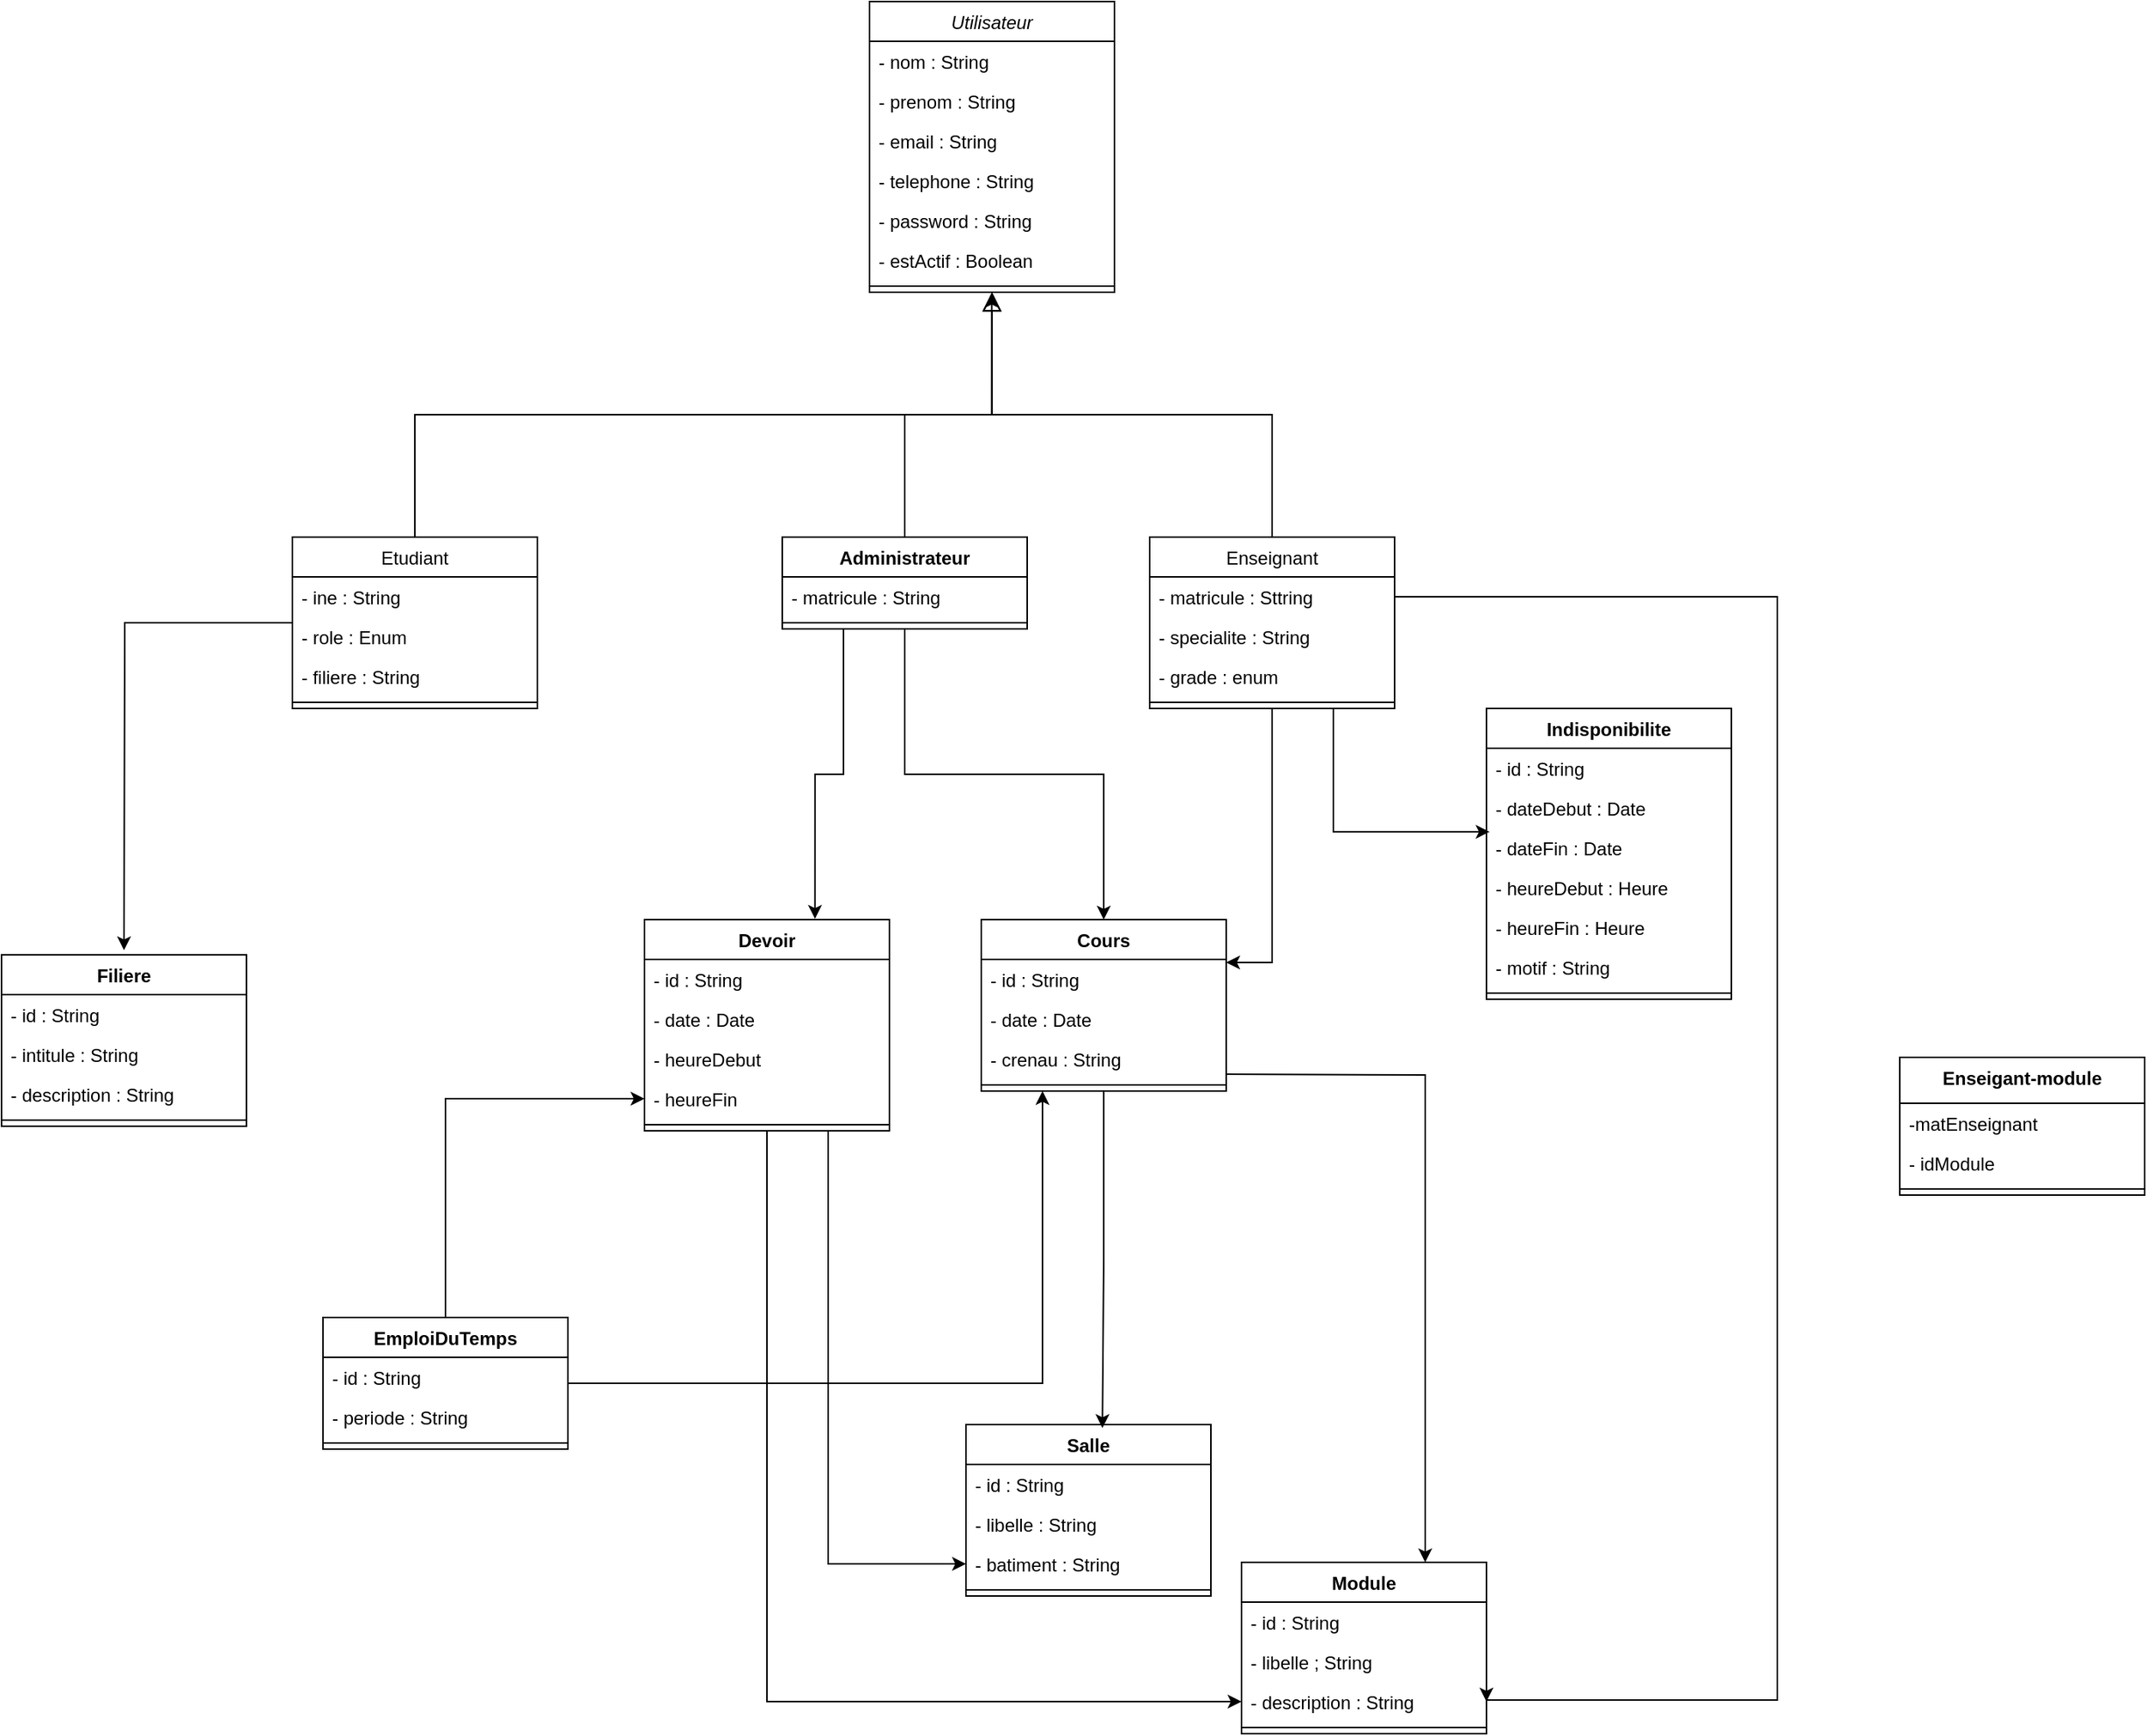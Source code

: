 <mxfile version="26.1.1">
  <diagram id="C5RBs43oDa-KdzZeNtuy" name="Page-1">
    <mxGraphModel dx="2149" dy="949" grid="1" gridSize="10" guides="1" tooltips="1" connect="1" arrows="1" fold="1" page="1" pageScale="1" pageWidth="827" pageHeight="1169" math="0" shadow="0">
      <root>
        <mxCell id="WIyWlLk6GJQsqaUBKTNV-0" />
        <mxCell id="WIyWlLk6GJQsqaUBKTNV-1" parent="WIyWlLk6GJQsqaUBKTNV-0" />
        <mxCell id="zkfFHV4jXpPFQw0GAbJ--0" value="Utilisateur" style="swimlane;fontStyle=2;align=center;verticalAlign=top;childLayout=stackLayout;horizontal=1;startSize=26;horizontalStack=0;resizeParent=1;resizeLast=0;collapsible=1;marginBottom=0;rounded=0;shadow=0;strokeWidth=1;" parent="WIyWlLk6GJQsqaUBKTNV-1" vertex="1">
          <mxGeometry x="667" y="10" width="160" height="190" as="geometry">
            <mxRectangle x="230" y="140" width="160" height="26" as="alternateBounds" />
          </mxGeometry>
        </mxCell>
        <mxCell id="zkfFHV4jXpPFQw0GAbJ--2" value="- nom : String" style="text;align=left;verticalAlign=top;spacingLeft=4;spacingRight=4;overflow=hidden;rotatable=0;points=[[0,0.5],[1,0.5]];portConstraint=eastwest;rounded=0;shadow=0;html=0;" parent="zkfFHV4jXpPFQw0GAbJ--0" vertex="1">
          <mxGeometry y="26" width="160" height="26" as="geometry" />
        </mxCell>
        <mxCell id="zkfFHV4jXpPFQw0GAbJ--3" value="- prenom : String" style="text;align=left;verticalAlign=top;spacingLeft=4;spacingRight=4;overflow=hidden;rotatable=0;points=[[0,0.5],[1,0.5]];portConstraint=eastwest;rounded=0;shadow=0;html=0;" parent="zkfFHV4jXpPFQw0GAbJ--0" vertex="1">
          <mxGeometry y="52" width="160" height="26" as="geometry" />
        </mxCell>
        <mxCell id="Fqf9JnadunXv7HPeEi61-0" value="- email : String" style="text;strokeColor=none;fillColor=none;align=left;verticalAlign=top;spacingLeft=4;spacingRight=4;overflow=hidden;rotatable=0;points=[[0,0.5],[1,0.5]];portConstraint=eastwest;whiteSpace=wrap;html=1;" parent="zkfFHV4jXpPFQw0GAbJ--0" vertex="1">
          <mxGeometry y="78" width="160" height="26" as="geometry" />
        </mxCell>
        <mxCell id="Fqf9JnadunXv7HPeEi61-1" value="- telephone : String" style="text;strokeColor=none;fillColor=none;align=left;verticalAlign=top;spacingLeft=4;spacingRight=4;overflow=hidden;rotatable=0;points=[[0,0.5],[1,0.5]];portConstraint=eastwest;whiteSpace=wrap;html=1;" parent="zkfFHV4jXpPFQw0GAbJ--0" vertex="1">
          <mxGeometry y="104" width="160" height="26" as="geometry" />
        </mxCell>
        <mxCell id="Fqf9JnadunXv7HPeEi61-2" value="- password : String" style="text;strokeColor=none;fillColor=none;align=left;verticalAlign=top;spacingLeft=4;spacingRight=4;overflow=hidden;rotatable=0;points=[[0,0.5],[1,0.5]];portConstraint=eastwest;whiteSpace=wrap;html=1;" parent="zkfFHV4jXpPFQw0GAbJ--0" vertex="1">
          <mxGeometry y="130" width="160" height="26" as="geometry" />
        </mxCell>
        <mxCell id="9s9sTu8kWSf3wFh9Zkqe-30" value="- estActif : Boolean" style="text;strokeColor=none;fillColor=none;align=left;verticalAlign=top;spacingLeft=4;spacingRight=4;overflow=hidden;rotatable=0;points=[[0,0.5],[1,0.5]];portConstraint=eastwest;whiteSpace=wrap;html=1;" vertex="1" parent="zkfFHV4jXpPFQw0GAbJ--0">
          <mxGeometry y="156" width="160" height="26" as="geometry" />
        </mxCell>
        <mxCell id="zkfFHV4jXpPFQw0GAbJ--4" value="" style="line;html=1;strokeWidth=1;align=left;verticalAlign=middle;spacingTop=-1;spacingLeft=3;spacingRight=3;rotatable=0;labelPosition=right;points=[];portConstraint=eastwest;" parent="zkfFHV4jXpPFQw0GAbJ--0" vertex="1">
          <mxGeometry y="182" width="160" height="8" as="geometry" />
        </mxCell>
        <mxCell id="Fqf9JnadunXv7HPeEi61-39" style="edgeStyle=orthogonalEdgeStyle;rounded=0;orthogonalLoop=1;jettySize=auto;html=1;" parent="WIyWlLk6GJQsqaUBKTNV-1" source="zkfFHV4jXpPFQw0GAbJ--6" edge="1">
          <mxGeometry relative="1" as="geometry">
            <mxPoint x="180" y="630" as="targetPoint" />
          </mxGeometry>
        </mxCell>
        <mxCell id="zkfFHV4jXpPFQw0GAbJ--6" value="Etudiant" style="swimlane;fontStyle=0;align=center;verticalAlign=top;childLayout=stackLayout;horizontal=1;startSize=26;horizontalStack=0;resizeParent=1;resizeLast=0;collapsible=1;marginBottom=0;rounded=0;shadow=0;strokeWidth=1;" parent="WIyWlLk6GJQsqaUBKTNV-1" vertex="1">
          <mxGeometry x="290" y="360" width="160" height="112" as="geometry">
            <mxRectangle x="130" y="380" width="160" height="26" as="alternateBounds" />
          </mxGeometry>
        </mxCell>
        <mxCell id="zkfFHV4jXpPFQw0GAbJ--7" value="- ine : String" style="text;align=left;verticalAlign=top;spacingLeft=4;spacingRight=4;overflow=hidden;rotatable=0;points=[[0,0.5],[1,0.5]];portConstraint=eastwest;" parent="zkfFHV4jXpPFQw0GAbJ--6" vertex="1">
          <mxGeometry y="26" width="160" height="26" as="geometry" />
        </mxCell>
        <mxCell id="zkfFHV4jXpPFQw0GAbJ--8" value="- role : Enum" style="text;align=left;verticalAlign=top;spacingLeft=4;spacingRight=4;overflow=hidden;rotatable=0;points=[[0,0.5],[1,0.5]];portConstraint=eastwest;rounded=0;shadow=0;html=0;" parent="zkfFHV4jXpPFQw0GAbJ--6" vertex="1">
          <mxGeometry y="52" width="160" height="26" as="geometry" />
        </mxCell>
        <mxCell id="9s9sTu8kWSf3wFh9Zkqe-33" value="- filiere : String" style="text;align=left;verticalAlign=top;spacingLeft=4;spacingRight=4;overflow=hidden;rotatable=0;points=[[0,0.5],[1,0.5]];portConstraint=eastwest;rounded=0;shadow=0;html=0;" vertex="1" parent="zkfFHV4jXpPFQw0GAbJ--6">
          <mxGeometry y="78" width="160" height="26" as="geometry" />
        </mxCell>
        <mxCell id="zkfFHV4jXpPFQw0GAbJ--9" value="" style="line;html=1;strokeWidth=1;align=left;verticalAlign=middle;spacingTop=-1;spacingLeft=3;spacingRight=3;rotatable=0;labelPosition=right;points=[];portConstraint=eastwest;" parent="zkfFHV4jXpPFQw0GAbJ--6" vertex="1">
          <mxGeometry y="104" width="160" height="8" as="geometry" />
        </mxCell>
        <mxCell id="zkfFHV4jXpPFQw0GAbJ--12" value="" style="endArrow=block;endSize=10;endFill=0;shadow=0;strokeWidth=1;rounded=0;curved=0;edgeStyle=elbowEdgeStyle;elbow=vertical;" parent="WIyWlLk6GJQsqaUBKTNV-1" source="zkfFHV4jXpPFQw0GAbJ--6" target="zkfFHV4jXpPFQw0GAbJ--0" edge="1">
          <mxGeometry width="160" relative="1" as="geometry">
            <mxPoint x="200" y="203" as="sourcePoint" />
            <mxPoint x="200" y="203" as="targetPoint" />
            <Array as="points">
              <mxPoint x="470" y="280" />
            </Array>
          </mxGeometry>
        </mxCell>
        <mxCell id="Fqf9JnadunXv7HPeEi61-76" style="edgeStyle=orthogonalEdgeStyle;rounded=0;orthogonalLoop=1;jettySize=auto;html=1;entryX=1;entryY=0.25;entryDx=0;entryDy=0;" parent="WIyWlLk6GJQsqaUBKTNV-1" source="zkfFHV4jXpPFQw0GAbJ--13" target="Fqf9JnadunXv7HPeEi61-24" edge="1">
          <mxGeometry relative="1" as="geometry" />
        </mxCell>
        <mxCell id="zkfFHV4jXpPFQw0GAbJ--13" value="Enseignant" style="swimlane;fontStyle=0;align=center;verticalAlign=top;childLayout=stackLayout;horizontal=1;startSize=26;horizontalStack=0;resizeParent=1;resizeLast=0;collapsible=1;marginBottom=0;rounded=0;shadow=0;strokeWidth=1;" parent="WIyWlLk6GJQsqaUBKTNV-1" vertex="1">
          <mxGeometry x="850" y="360" width="160" height="112" as="geometry">
            <mxRectangle x="340" y="380" width="170" height="26" as="alternateBounds" />
          </mxGeometry>
        </mxCell>
        <mxCell id="zkfFHV4jXpPFQw0GAbJ--14" value="- matricule : Sttring" style="text;align=left;verticalAlign=top;spacingLeft=4;spacingRight=4;overflow=hidden;rotatable=0;points=[[0,0.5],[1,0.5]];portConstraint=eastwest;" parent="zkfFHV4jXpPFQw0GAbJ--13" vertex="1">
          <mxGeometry y="26" width="160" height="26" as="geometry" />
        </mxCell>
        <mxCell id="9s9sTu8kWSf3wFh9Zkqe-34" value="- specialite : String " style="text;align=left;verticalAlign=top;spacingLeft=4;spacingRight=4;overflow=hidden;rotatable=0;points=[[0,0.5],[1,0.5]];portConstraint=eastwest;" vertex="1" parent="zkfFHV4jXpPFQw0GAbJ--13">
          <mxGeometry y="52" width="160" height="26" as="geometry" />
        </mxCell>
        <mxCell id="9s9sTu8kWSf3wFh9Zkqe-35" value="- grade : enum" style="text;align=left;verticalAlign=top;spacingLeft=4;spacingRight=4;overflow=hidden;rotatable=0;points=[[0,0.5],[1,0.5]];portConstraint=eastwest;" vertex="1" parent="zkfFHV4jXpPFQw0GAbJ--13">
          <mxGeometry y="78" width="160" height="26" as="geometry" />
        </mxCell>
        <mxCell id="zkfFHV4jXpPFQw0GAbJ--15" value="" style="line;html=1;strokeWidth=1;align=left;verticalAlign=middle;spacingTop=-1;spacingLeft=3;spacingRight=3;rotatable=0;labelPosition=right;points=[];portConstraint=eastwest;" parent="zkfFHV4jXpPFQw0GAbJ--13" vertex="1">
          <mxGeometry y="104" width="160" height="8" as="geometry" />
        </mxCell>
        <mxCell id="zkfFHV4jXpPFQw0GAbJ--16" value="" style="endArrow=block;endSize=10;endFill=0;shadow=0;strokeWidth=1;rounded=0;curved=0;edgeStyle=elbowEdgeStyle;elbow=vertical;" parent="WIyWlLk6GJQsqaUBKTNV-1" source="zkfFHV4jXpPFQw0GAbJ--13" target="zkfFHV4jXpPFQw0GAbJ--0" edge="1">
          <mxGeometry width="160" relative="1" as="geometry">
            <mxPoint x="210" y="373" as="sourcePoint" />
            <mxPoint x="310" y="271" as="targetPoint" />
          </mxGeometry>
        </mxCell>
        <mxCell id="Fqf9JnadunXv7HPeEi61-18" value="Filiere" style="swimlane;fontStyle=1;align=center;verticalAlign=top;childLayout=stackLayout;horizontal=1;startSize=26;horizontalStack=0;resizeParent=1;resizeParentMax=0;resizeLast=0;collapsible=1;marginBottom=0;whiteSpace=wrap;html=1;" parent="WIyWlLk6GJQsqaUBKTNV-1" vertex="1">
          <mxGeometry x="100" y="633" width="160" height="112" as="geometry" />
        </mxCell>
        <mxCell id="Fqf9JnadunXv7HPeEi61-19" value="- id : String" style="text;strokeColor=none;fillColor=none;align=left;verticalAlign=top;spacingLeft=4;spacingRight=4;overflow=hidden;rotatable=0;points=[[0,0.5],[1,0.5]];portConstraint=eastwest;whiteSpace=wrap;html=1;" parent="Fqf9JnadunXv7HPeEi61-18" vertex="1">
          <mxGeometry y="26" width="160" height="26" as="geometry" />
        </mxCell>
        <mxCell id="Fqf9JnadunXv7HPeEi61-22" value="- intitule : String" style="text;strokeColor=none;fillColor=none;align=left;verticalAlign=top;spacingLeft=4;spacingRight=4;overflow=hidden;rotatable=0;points=[[0,0.5],[1,0.5]];portConstraint=eastwest;whiteSpace=wrap;html=1;" parent="Fqf9JnadunXv7HPeEi61-18" vertex="1">
          <mxGeometry y="52" width="160" height="26" as="geometry" />
        </mxCell>
        <mxCell id="Fqf9JnadunXv7HPeEi61-23" value="- description : String" style="text;strokeColor=none;fillColor=none;align=left;verticalAlign=top;spacingLeft=4;spacingRight=4;overflow=hidden;rotatable=0;points=[[0,0.5],[1,0.5]];portConstraint=eastwest;whiteSpace=wrap;html=1;" parent="Fqf9JnadunXv7HPeEi61-18" vertex="1">
          <mxGeometry y="78" width="160" height="26" as="geometry" />
        </mxCell>
        <mxCell id="Fqf9JnadunXv7HPeEi61-20" value="" style="line;strokeWidth=1;fillColor=none;align=left;verticalAlign=middle;spacingTop=-1;spacingLeft=3;spacingRight=3;rotatable=0;labelPosition=right;points=[];portConstraint=eastwest;strokeColor=inherit;" parent="Fqf9JnadunXv7HPeEi61-18" vertex="1">
          <mxGeometry y="104" width="160" height="8" as="geometry" />
        </mxCell>
        <mxCell id="Fqf9JnadunXv7HPeEi61-24" value="Cours" style="swimlane;fontStyle=1;align=center;verticalAlign=top;childLayout=stackLayout;horizontal=1;startSize=26;horizontalStack=0;resizeParent=1;resizeParentMax=0;resizeLast=0;collapsible=1;marginBottom=0;whiteSpace=wrap;html=1;" parent="WIyWlLk6GJQsqaUBKTNV-1" vertex="1">
          <mxGeometry x="740" y="610" width="160" height="112" as="geometry" />
        </mxCell>
        <mxCell id="Fqf9JnadunXv7HPeEi61-25" value="- id : String" style="text;strokeColor=none;fillColor=none;align=left;verticalAlign=top;spacingLeft=4;spacingRight=4;overflow=hidden;rotatable=0;points=[[0,0.5],[1,0.5]];portConstraint=eastwest;whiteSpace=wrap;html=1;" parent="Fqf9JnadunXv7HPeEi61-24" vertex="1">
          <mxGeometry y="26" width="160" height="26" as="geometry" />
        </mxCell>
        <mxCell id="Fqf9JnadunXv7HPeEi61-32" value="- date : Date" style="text;strokeColor=none;fillColor=none;align=left;verticalAlign=top;spacingLeft=4;spacingRight=4;overflow=hidden;rotatable=0;points=[[0,0.5],[1,0.5]];portConstraint=eastwest;whiteSpace=wrap;html=1;" parent="Fqf9JnadunXv7HPeEi61-24" vertex="1">
          <mxGeometry y="52" width="160" height="26" as="geometry" />
        </mxCell>
        <mxCell id="9s9sTu8kWSf3wFh9Zkqe-7" value="- crenau : String" style="text;strokeColor=none;fillColor=none;align=left;verticalAlign=top;spacingLeft=4;spacingRight=4;overflow=hidden;rotatable=0;points=[[0,0.5],[1,0.5]];portConstraint=eastwest;whiteSpace=wrap;html=1;" vertex="1" parent="Fqf9JnadunXv7HPeEi61-24">
          <mxGeometry y="78" width="160" height="26" as="geometry" />
        </mxCell>
        <mxCell id="Fqf9JnadunXv7HPeEi61-26" value="" style="line;strokeWidth=1;fillColor=none;align=left;verticalAlign=middle;spacingTop=-1;spacingLeft=3;spacingRight=3;rotatable=0;labelPosition=right;points=[];portConstraint=eastwest;strokeColor=inherit;" parent="Fqf9JnadunXv7HPeEi61-24" vertex="1">
          <mxGeometry y="104" width="160" height="8" as="geometry" />
        </mxCell>
        <mxCell id="Fqf9JnadunXv7HPeEi61-33" value="Module" style="swimlane;fontStyle=1;align=center;verticalAlign=top;childLayout=stackLayout;horizontal=1;startSize=26;horizontalStack=0;resizeParent=1;resizeParentMax=0;resizeLast=0;collapsible=1;marginBottom=0;whiteSpace=wrap;html=1;" parent="WIyWlLk6GJQsqaUBKTNV-1" vertex="1">
          <mxGeometry x="910" y="1030" width="160" height="112" as="geometry" />
        </mxCell>
        <mxCell id="Fqf9JnadunXv7HPeEi61-34" value="- id : String" style="text;strokeColor=none;fillColor=none;align=left;verticalAlign=top;spacingLeft=4;spacingRight=4;overflow=hidden;rotatable=0;points=[[0,0.5],[1,0.5]];portConstraint=eastwest;whiteSpace=wrap;html=1;" parent="Fqf9JnadunXv7HPeEi61-33" vertex="1">
          <mxGeometry y="26" width="160" height="26" as="geometry" />
        </mxCell>
        <mxCell id="Fqf9JnadunXv7HPeEi61-37" value="- libelle ; String" style="text;strokeColor=none;fillColor=none;align=left;verticalAlign=top;spacingLeft=4;spacingRight=4;overflow=hidden;rotatable=0;points=[[0,0.5],[1,0.5]];portConstraint=eastwest;whiteSpace=wrap;html=1;" parent="Fqf9JnadunXv7HPeEi61-33" vertex="1">
          <mxGeometry y="52" width="160" height="26" as="geometry" />
        </mxCell>
        <mxCell id="Fqf9JnadunXv7HPeEi61-38" value="- description : String" style="text;strokeColor=none;fillColor=none;align=left;verticalAlign=top;spacingLeft=4;spacingRight=4;overflow=hidden;rotatable=0;points=[[0,0.5],[1,0.5]];portConstraint=eastwest;whiteSpace=wrap;html=1;" parent="Fqf9JnadunXv7HPeEi61-33" vertex="1">
          <mxGeometry y="78" width="160" height="26" as="geometry" />
        </mxCell>
        <mxCell id="Fqf9JnadunXv7HPeEi61-35" value="" style="line;strokeWidth=1;fillColor=none;align=left;verticalAlign=middle;spacingTop=-1;spacingLeft=3;spacingRight=3;rotatable=0;labelPosition=right;points=[];portConstraint=eastwest;strokeColor=inherit;" parent="Fqf9JnadunXv7HPeEi61-33" vertex="1">
          <mxGeometry y="104" width="160" height="8" as="geometry" />
        </mxCell>
        <mxCell id="Fqf9JnadunXv7HPeEi61-41" value="Enseigant-module" style="swimlane;fontStyle=1;align=center;verticalAlign=top;childLayout=stackLayout;horizontal=1;startSize=30;horizontalStack=0;resizeParent=1;resizeParentMax=0;resizeLast=0;collapsible=1;marginBottom=0;whiteSpace=wrap;html=1;" parent="WIyWlLk6GJQsqaUBKTNV-1" vertex="1">
          <mxGeometry x="1340" y="700" width="160" height="90" as="geometry" />
        </mxCell>
        <mxCell id="Fqf9JnadunXv7HPeEi61-42" value="-matEnseignant" style="text;strokeColor=none;fillColor=none;align=left;verticalAlign=top;spacingLeft=4;spacingRight=4;overflow=hidden;rotatable=0;points=[[0,0.5],[1,0.5]];portConstraint=eastwest;whiteSpace=wrap;html=1;" parent="Fqf9JnadunXv7HPeEi61-41" vertex="1">
          <mxGeometry y="30" width="160" height="26" as="geometry" />
        </mxCell>
        <mxCell id="Fqf9JnadunXv7HPeEi61-45" value="- idModule" style="text;strokeColor=none;fillColor=none;align=left;verticalAlign=top;spacingLeft=4;spacingRight=4;overflow=hidden;rotatable=0;points=[[0,0.5],[1,0.5]];portConstraint=eastwest;whiteSpace=wrap;html=1;" parent="Fqf9JnadunXv7HPeEi61-41" vertex="1">
          <mxGeometry y="56" width="160" height="26" as="geometry" />
        </mxCell>
        <mxCell id="Fqf9JnadunXv7HPeEi61-43" value="" style="line;strokeWidth=1;fillColor=none;align=left;verticalAlign=middle;spacingTop=-1;spacingLeft=3;spacingRight=3;rotatable=0;labelPosition=right;points=[];portConstraint=eastwest;strokeColor=inherit;" parent="Fqf9JnadunXv7HPeEi61-41" vertex="1">
          <mxGeometry y="82" width="160" height="8" as="geometry" />
        </mxCell>
        <mxCell id="Fqf9JnadunXv7HPeEi61-54" value="Salle" style="swimlane;fontStyle=1;align=center;verticalAlign=top;childLayout=stackLayout;horizontal=1;startSize=26;horizontalStack=0;resizeParent=1;resizeParentMax=0;resizeLast=0;collapsible=1;marginBottom=0;whiteSpace=wrap;html=1;" parent="WIyWlLk6GJQsqaUBKTNV-1" vertex="1">
          <mxGeometry x="730" y="940" width="160" height="112" as="geometry" />
        </mxCell>
        <mxCell id="Fqf9JnadunXv7HPeEi61-55" value="- id : String" style="text;strokeColor=none;fillColor=none;align=left;verticalAlign=top;spacingLeft=4;spacingRight=4;overflow=hidden;rotatable=0;points=[[0,0.5],[1,0.5]];portConstraint=eastwest;whiteSpace=wrap;html=1;" parent="Fqf9JnadunXv7HPeEi61-54" vertex="1">
          <mxGeometry y="26" width="160" height="26" as="geometry" />
        </mxCell>
        <mxCell id="Fqf9JnadunXv7HPeEi61-58" value="- libelle : String" style="text;strokeColor=none;fillColor=none;align=left;verticalAlign=top;spacingLeft=4;spacingRight=4;overflow=hidden;rotatable=0;points=[[0,0.5],[1,0.5]];portConstraint=eastwest;whiteSpace=wrap;html=1;" parent="Fqf9JnadunXv7HPeEi61-54" vertex="1">
          <mxGeometry y="52" width="160" height="26" as="geometry" />
        </mxCell>
        <mxCell id="Fqf9JnadunXv7HPeEi61-59" value="- batiment : String" style="text;strokeColor=none;fillColor=none;align=left;verticalAlign=top;spacingLeft=4;spacingRight=4;overflow=hidden;rotatable=0;points=[[0,0.5],[1,0.5]];portConstraint=eastwest;whiteSpace=wrap;html=1;" parent="Fqf9JnadunXv7HPeEi61-54" vertex="1">
          <mxGeometry y="78" width="160" height="26" as="geometry" />
        </mxCell>
        <mxCell id="Fqf9JnadunXv7HPeEi61-56" value="" style="line;strokeWidth=1;fillColor=none;align=left;verticalAlign=middle;spacingTop=-1;spacingLeft=3;spacingRight=3;rotatable=0;labelPosition=right;points=[];portConstraint=eastwest;strokeColor=inherit;" parent="Fqf9JnadunXv7HPeEi61-54" vertex="1">
          <mxGeometry y="104" width="160" height="8" as="geometry" />
        </mxCell>
        <mxCell id="Fqf9JnadunXv7HPeEi61-69" style="edgeStyle=orthogonalEdgeStyle;rounded=0;orthogonalLoop=1;jettySize=auto;html=1;entryX=0.5;entryY=0;entryDx=0;entryDy=0;" parent="WIyWlLk6GJQsqaUBKTNV-1" source="Fqf9JnadunXv7HPeEi61-61" target="Fqf9JnadunXv7HPeEi61-24" edge="1">
          <mxGeometry relative="1" as="geometry" />
        </mxCell>
        <mxCell id="Fqf9JnadunXv7HPeEi61-61" value="Administrateur" style="swimlane;fontStyle=1;align=center;verticalAlign=top;childLayout=stackLayout;horizontal=1;startSize=26;horizontalStack=0;resizeParent=1;resizeParentMax=0;resizeLast=0;collapsible=1;marginBottom=0;whiteSpace=wrap;html=1;" parent="WIyWlLk6GJQsqaUBKTNV-1" vertex="1">
          <mxGeometry x="610" y="360" width="160" height="60" as="geometry" />
        </mxCell>
        <mxCell id="Fqf9JnadunXv7HPeEi61-62" value="- matricule : String" style="text;strokeColor=none;fillColor=none;align=left;verticalAlign=top;spacingLeft=4;spacingRight=4;overflow=hidden;rotatable=0;points=[[0,0.5],[1,0.5]];portConstraint=eastwest;whiteSpace=wrap;html=1;" parent="Fqf9JnadunXv7HPeEi61-61" vertex="1">
          <mxGeometry y="26" width="160" height="26" as="geometry" />
        </mxCell>
        <mxCell id="Fqf9JnadunXv7HPeEi61-63" value="" style="line;strokeWidth=1;fillColor=none;align=left;verticalAlign=middle;spacingTop=-1;spacingLeft=3;spacingRight=3;rotatable=0;labelPosition=right;points=[];portConstraint=eastwest;strokeColor=inherit;" parent="Fqf9JnadunXv7HPeEi61-61" vertex="1">
          <mxGeometry y="52" width="160" height="8" as="geometry" />
        </mxCell>
        <mxCell id="Fqf9JnadunXv7HPeEi61-67" style="edgeStyle=orthogonalEdgeStyle;rounded=0;orthogonalLoop=1;jettySize=auto;html=1;exitX=0.5;exitY=0;exitDx=0;exitDy=0;entryX=0.499;entryY=1.125;entryDx=0;entryDy=0;entryPerimeter=0;" parent="WIyWlLk6GJQsqaUBKTNV-1" source="Fqf9JnadunXv7HPeEi61-61" target="zkfFHV4jXpPFQw0GAbJ--4" edge="1">
          <mxGeometry relative="1" as="geometry" />
        </mxCell>
        <mxCell id="9s9sTu8kWSf3wFh9Zkqe-21" style="edgeStyle=orthogonalEdgeStyle;rounded=0;orthogonalLoop=1;jettySize=auto;html=1;exitX=0.5;exitY=1;exitDx=0;exitDy=0;entryX=0;entryY=0.5;entryDx=0;entryDy=0;" edge="1" parent="WIyWlLk6GJQsqaUBKTNV-1" source="9s9sTu8kWSf3wFh9Zkqe-0" target="Fqf9JnadunXv7HPeEi61-38">
          <mxGeometry relative="1" as="geometry" />
        </mxCell>
        <mxCell id="9s9sTu8kWSf3wFh9Zkqe-22" style="edgeStyle=orthogonalEdgeStyle;rounded=0;orthogonalLoop=1;jettySize=auto;html=1;exitX=0.75;exitY=1;exitDx=0;exitDy=0;entryX=0;entryY=0.5;entryDx=0;entryDy=0;" edge="1" parent="WIyWlLk6GJQsqaUBKTNV-1" source="9s9sTu8kWSf3wFh9Zkqe-0" target="Fqf9JnadunXv7HPeEi61-59">
          <mxGeometry relative="1" as="geometry" />
        </mxCell>
        <mxCell id="9s9sTu8kWSf3wFh9Zkqe-0" value="Devoir" style="swimlane;fontStyle=1;align=center;verticalAlign=top;childLayout=stackLayout;horizontal=1;startSize=26;horizontalStack=0;resizeParent=1;resizeParentMax=0;resizeLast=0;collapsible=1;marginBottom=0;whiteSpace=wrap;html=1;" vertex="1" parent="WIyWlLk6GJQsqaUBKTNV-1">
          <mxGeometry x="520" y="610" width="160" height="138" as="geometry" />
        </mxCell>
        <mxCell id="9s9sTu8kWSf3wFh9Zkqe-1" value="- id : String" style="text;strokeColor=none;fillColor=none;align=left;verticalAlign=top;spacingLeft=4;spacingRight=4;overflow=hidden;rotatable=0;points=[[0,0.5],[1,0.5]];portConstraint=eastwest;whiteSpace=wrap;html=1;" vertex="1" parent="9s9sTu8kWSf3wFh9Zkqe-0">
          <mxGeometry y="26" width="160" height="26" as="geometry" />
        </mxCell>
        <mxCell id="9s9sTu8kWSf3wFh9Zkqe-2" value="- date : Date" style="text;strokeColor=none;fillColor=none;align=left;verticalAlign=top;spacingLeft=4;spacingRight=4;overflow=hidden;rotatable=0;points=[[0,0.5],[1,0.5]];portConstraint=eastwest;whiteSpace=wrap;html=1;" vertex="1" parent="9s9sTu8kWSf3wFh9Zkqe-0">
          <mxGeometry y="52" width="160" height="26" as="geometry" />
        </mxCell>
        <mxCell id="9s9sTu8kWSf3wFh9Zkqe-3" value="- heureDebut" style="text;strokeColor=none;fillColor=none;align=left;verticalAlign=top;spacingLeft=4;spacingRight=4;overflow=hidden;rotatable=0;points=[[0,0.5],[1,0.5]];portConstraint=eastwest;whiteSpace=wrap;html=1;" vertex="1" parent="9s9sTu8kWSf3wFh9Zkqe-0">
          <mxGeometry y="78" width="160" height="26" as="geometry" />
        </mxCell>
        <mxCell id="9s9sTu8kWSf3wFh9Zkqe-5" value="- heureFin" style="text;strokeColor=none;fillColor=none;align=left;verticalAlign=top;spacingLeft=4;spacingRight=4;overflow=hidden;rotatable=0;points=[[0,0.5],[1,0.5]];portConstraint=eastwest;whiteSpace=wrap;html=1;" vertex="1" parent="9s9sTu8kWSf3wFh9Zkqe-0">
          <mxGeometry y="104" width="160" height="26" as="geometry" />
        </mxCell>
        <mxCell id="9s9sTu8kWSf3wFh9Zkqe-4" value="" style="line;strokeWidth=1;fillColor=none;align=left;verticalAlign=middle;spacingTop=-1;spacingLeft=3;spacingRight=3;rotatable=0;labelPosition=right;points=[];portConstraint=eastwest;strokeColor=inherit;" vertex="1" parent="9s9sTu8kWSf3wFh9Zkqe-0">
          <mxGeometry y="130" width="160" height="8" as="geometry" />
        </mxCell>
        <mxCell id="9s9sTu8kWSf3wFh9Zkqe-8" value="Indisponibilite" style="swimlane;fontStyle=1;align=center;verticalAlign=top;childLayout=stackLayout;horizontal=1;startSize=26;horizontalStack=0;resizeParent=1;resizeParentMax=0;resizeLast=0;collapsible=1;marginBottom=0;whiteSpace=wrap;html=1;" vertex="1" parent="WIyWlLk6GJQsqaUBKTNV-1">
          <mxGeometry x="1070" y="472" width="160" height="190" as="geometry" />
        </mxCell>
        <mxCell id="9s9sTu8kWSf3wFh9Zkqe-9" value="- id : String" style="text;strokeColor=none;fillColor=none;align=left;verticalAlign=top;spacingLeft=4;spacingRight=4;overflow=hidden;rotatable=0;points=[[0,0.5],[1,0.5]];portConstraint=eastwest;whiteSpace=wrap;html=1;" vertex="1" parent="9s9sTu8kWSf3wFh9Zkqe-8">
          <mxGeometry y="26" width="160" height="26" as="geometry" />
        </mxCell>
        <mxCell id="9s9sTu8kWSf3wFh9Zkqe-14" value="- dateDebut : Date" style="text;strokeColor=none;fillColor=none;align=left;verticalAlign=top;spacingLeft=4;spacingRight=4;overflow=hidden;rotatable=0;points=[[0,0.5],[1,0.5]];portConstraint=eastwest;whiteSpace=wrap;html=1;" vertex="1" parent="9s9sTu8kWSf3wFh9Zkqe-8">
          <mxGeometry y="52" width="160" height="26" as="geometry" />
        </mxCell>
        <mxCell id="9s9sTu8kWSf3wFh9Zkqe-17" value="- dateFin : Date" style="text;strokeColor=none;fillColor=none;align=left;verticalAlign=top;spacingLeft=4;spacingRight=4;overflow=hidden;rotatable=0;points=[[0,0.5],[1,0.5]];portConstraint=eastwest;whiteSpace=wrap;html=1;" vertex="1" parent="9s9sTu8kWSf3wFh9Zkqe-8">
          <mxGeometry y="78" width="160" height="26" as="geometry" />
        </mxCell>
        <mxCell id="9s9sTu8kWSf3wFh9Zkqe-15" value="- heureDebut : Heure" style="text;strokeColor=none;fillColor=none;align=left;verticalAlign=top;spacingLeft=4;spacingRight=4;overflow=hidden;rotatable=0;points=[[0,0.5],[1,0.5]];portConstraint=eastwest;whiteSpace=wrap;html=1;" vertex="1" parent="9s9sTu8kWSf3wFh9Zkqe-8">
          <mxGeometry y="104" width="160" height="26" as="geometry" />
        </mxCell>
        <mxCell id="9s9sTu8kWSf3wFh9Zkqe-16" value="- heureFin : Heure" style="text;strokeColor=none;fillColor=none;align=left;verticalAlign=top;spacingLeft=4;spacingRight=4;overflow=hidden;rotatable=0;points=[[0,0.5],[1,0.5]];portConstraint=eastwest;whiteSpace=wrap;html=1;" vertex="1" parent="9s9sTu8kWSf3wFh9Zkqe-8">
          <mxGeometry y="130" width="160" height="26" as="geometry" />
        </mxCell>
        <mxCell id="9s9sTu8kWSf3wFh9Zkqe-36" value="- motif : String" style="text;strokeColor=none;fillColor=none;align=left;verticalAlign=top;spacingLeft=4;spacingRight=4;overflow=hidden;rotatable=0;points=[[0,0.5],[1,0.5]];portConstraint=eastwest;whiteSpace=wrap;html=1;" vertex="1" parent="9s9sTu8kWSf3wFh9Zkqe-8">
          <mxGeometry y="156" width="160" height="26" as="geometry" />
        </mxCell>
        <mxCell id="9s9sTu8kWSf3wFh9Zkqe-12" value="" style="line;strokeWidth=1;fillColor=none;align=left;verticalAlign=middle;spacingTop=-1;spacingLeft=3;spacingRight=3;rotatable=0;labelPosition=right;points=[];portConstraint=eastwest;strokeColor=inherit;" vertex="1" parent="9s9sTu8kWSf3wFh9Zkqe-8">
          <mxGeometry y="182" width="160" height="8" as="geometry" />
        </mxCell>
        <mxCell id="9s9sTu8kWSf3wFh9Zkqe-18" style="edgeStyle=orthogonalEdgeStyle;rounded=0;orthogonalLoop=1;jettySize=auto;html=1;exitX=0.25;exitY=1;exitDx=0;exitDy=0;entryX=0.696;entryY=-0.004;entryDx=0;entryDy=0;entryPerimeter=0;" edge="1" parent="WIyWlLk6GJQsqaUBKTNV-1" source="Fqf9JnadunXv7HPeEi61-61" target="9s9sTu8kWSf3wFh9Zkqe-0">
          <mxGeometry relative="1" as="geometry" />
        </mxCell>
        <mxCell id="9s9sTu8kWSf3wFh9Zkqe-19" style="edgeStyle=orthogonalEdgeStyle;rounded=0;orthogonalLoop=1;jettySize=auto;html=1;exitX=1;exitY=0.5;exitDx=0;exitDy=0;entryX=1;entryY=0.5;entryDx=0;entryDy=0;" edge="1" parent="WIyWlLk6GJQsqaUBKTNV-1" source="zkfFHV4jXpPFQw0GAbJ--14" target="Fqf9JnadunXv7HPeEi61-38">
          <mxGeometry relative="1" as="geometry">
            <Array as="points">
              <mxPoint x="1260" y="399" />
              <mxPoint x="1260" y="1120" />
            </Array>
          </mxGeometry>
        </mxCell>
        <mxCell id="9s9sTu8kWSf3wFh9Zkqe-20" style="edgeStyle=orthogonalEdgeStyle;rounded=0;orthogonalLoop=1;jettySize=auto;html=1;exitX=0.75;exitY=1;exitDx=0;exitDy=0;entryX=0.013;entryY=0.1;entryDx=0;entryDy=0;entryPerimeter=0;" edge="1" parent="WIyWlLk6GJQsqaUBKTNV-1" source="zkfFHV4jXpPFQw0GAbJ--13" target="9s9sTu8kWSf3wFh9Zkqe-17">
          <mxGeometry relative="1" as="geometry" />
        </mxCell>
        <mxCell id="9s9sTu8kWSf3wFh9Zkqe-23" style="edgeStyle=orthogonalEdgeStyle;rounded=0;orthogonalLoop=1;jettySize=auto;html=1;exitX=1;exitY=0.5;exitDx=0;exitDy=0;entryX=0.75;entryY=0;entryDx=0;entryDy=0;" edge="1" parent="WIyWlLk6GJQsqaUBKTNV-1" target="Fqf9JnadunXv7HPeEi61-33">
          <mxGeometry relative="1" as="geometry">
            <mxPoint x="900.0" y="711.0" as="sourcePoint" />
          </mxGeometry>
        </mxCell>
        <mxCell id="9s9sTu8kWSf3wFh9Zkqe-24" style="edgeStyle=orthogonalEdgeStyle;rounded=0;orthogonalLoop=1;jettySize=auto;html=1;entryX=0.557;entryY=0.02;entryDx=0;entryDy=0;entryPerimeter=0;" edge="1" parent="WIyWlLk6GJQsqaUBKTNV-1" source="Fqf9JnadunXv7HPeEi61-24" target="Fqf9JnadunXv7HPeEi61-54">
          <mxGeometry relative="1" as="geometry" />
        </mxCell>
        <mxCell id="9s9sTu8kWSf3wFh9Zkqe-31" style="edgeStyle=orthogonalEdgeStyle;rounded=0;orthogonalLoop=1;jettySize=auto;html=1;entryX=0;entryY=0.5;entryDx=0;entryDy=0;" edge="1" parent="WIyWlLk6GJQsqaUBKTNV-1" source="9s9sTu8kWSf3wFh9Zkqe-25" target="9s9sTu8kWSf3wFh9Zkqe-5">
          <mxGeometry relative="1" as="geometry" />
        </mxCell>
        <mxCell id="9s9sTu8kWSf3wFh9Zkqe-32" style="edgeStyle=orthogonalEdgeStyle;rounded=0;orthogonalLoop=1;jettySize=auto;html=1;entryX=0.25;entryY=1;entryDx=0;entryDy=0;" edge="1" parent="WIyWlLk6GJQsqaUBKTNV-1" source="9s9sTu8kWSf3wFh9Zkqe-25" target="Fqf9JnadunXv7HPeEi61-24">
          <mxGeometry relative="1" as="geometry" />
        </mxCell>
        <mxCell id="9s9sTu8kWSf3wFh9Zkqe-25" value="EmploiDuTemps" style="swimlane;fontStyle=1;align=center;verticalAlign=top;childLayout=stackLayout;horizontal=1;startSize=26;horizontalStack=0;resizeParent=1;resizeParentMax=0;resizeLast=0;collapsible=1;marginBottom=0;whiteSpace=wrap;html=1;" vertex="1" parent="WIyWlLk6GJQsqaUBKTNV-1">
          <mxGeometry x="310" y="870" width="160" height="86" as="geometry" />
        </mxCell>
        <mxCell id="9s9sTu8kWSf3wFh9Zkqe-26" value="- id : String" style="text;strokeColor=none;fillColor=none;align=left;verticalAlign=top;spacingLeft=4;spacingRight=4;overflow=hidden;rotatable=0;points=[[0,0.5],[1,0.5]];portConstraint=eastwest;whiteSpace=wrap;html=1;" vertex="1" parent="9s9sTu8kWSf3wFh9Zkqe-25">
          <mxGeometry y="26" width="160" height="26" as="geometry" />
        </mxCell>
        <mxCell id="9s9sTu8kWSf3wFh9Zkqe-27" value="- periode : String" style="text;strokeColor=none;fillColor=none;align=left;verticalAlign=top;spacingLeft=4;spacingRight=4;overflow=hidden;rotatable=0;points=[[0,0.5],[1,0.5]];portConstraint=eastwest;whiteSpace=wrap;html=1;" vertex="1" parent="9s9sTu8kWSf3wFh9Zkqe-25">
          <mxGeometry y="52" width="160" height="26" as="geometry" />
        </mxCell>
        <mxCell id="9s9sTu8kWSf3wFh9Zkqe-29" value="" style="line;strokeWidth=1;fillColor=none;align=left;verticalAlign=middle;spacingTop=-1;spacingLeft=3;spacingRight=3;rotatable=0;labelPosition=right;points=[];portConstraint=eastwest;strokeColor=inherit;" vertex="1" parent="9s9sTu8kWSf3wFh9Zkqe-25">
          <mxGeometry y="78" width="160" height="8" as="geometry" />
        </mxCell>
      </root>
    </mxGraphModel>
  </diagram>
</mxfile>
